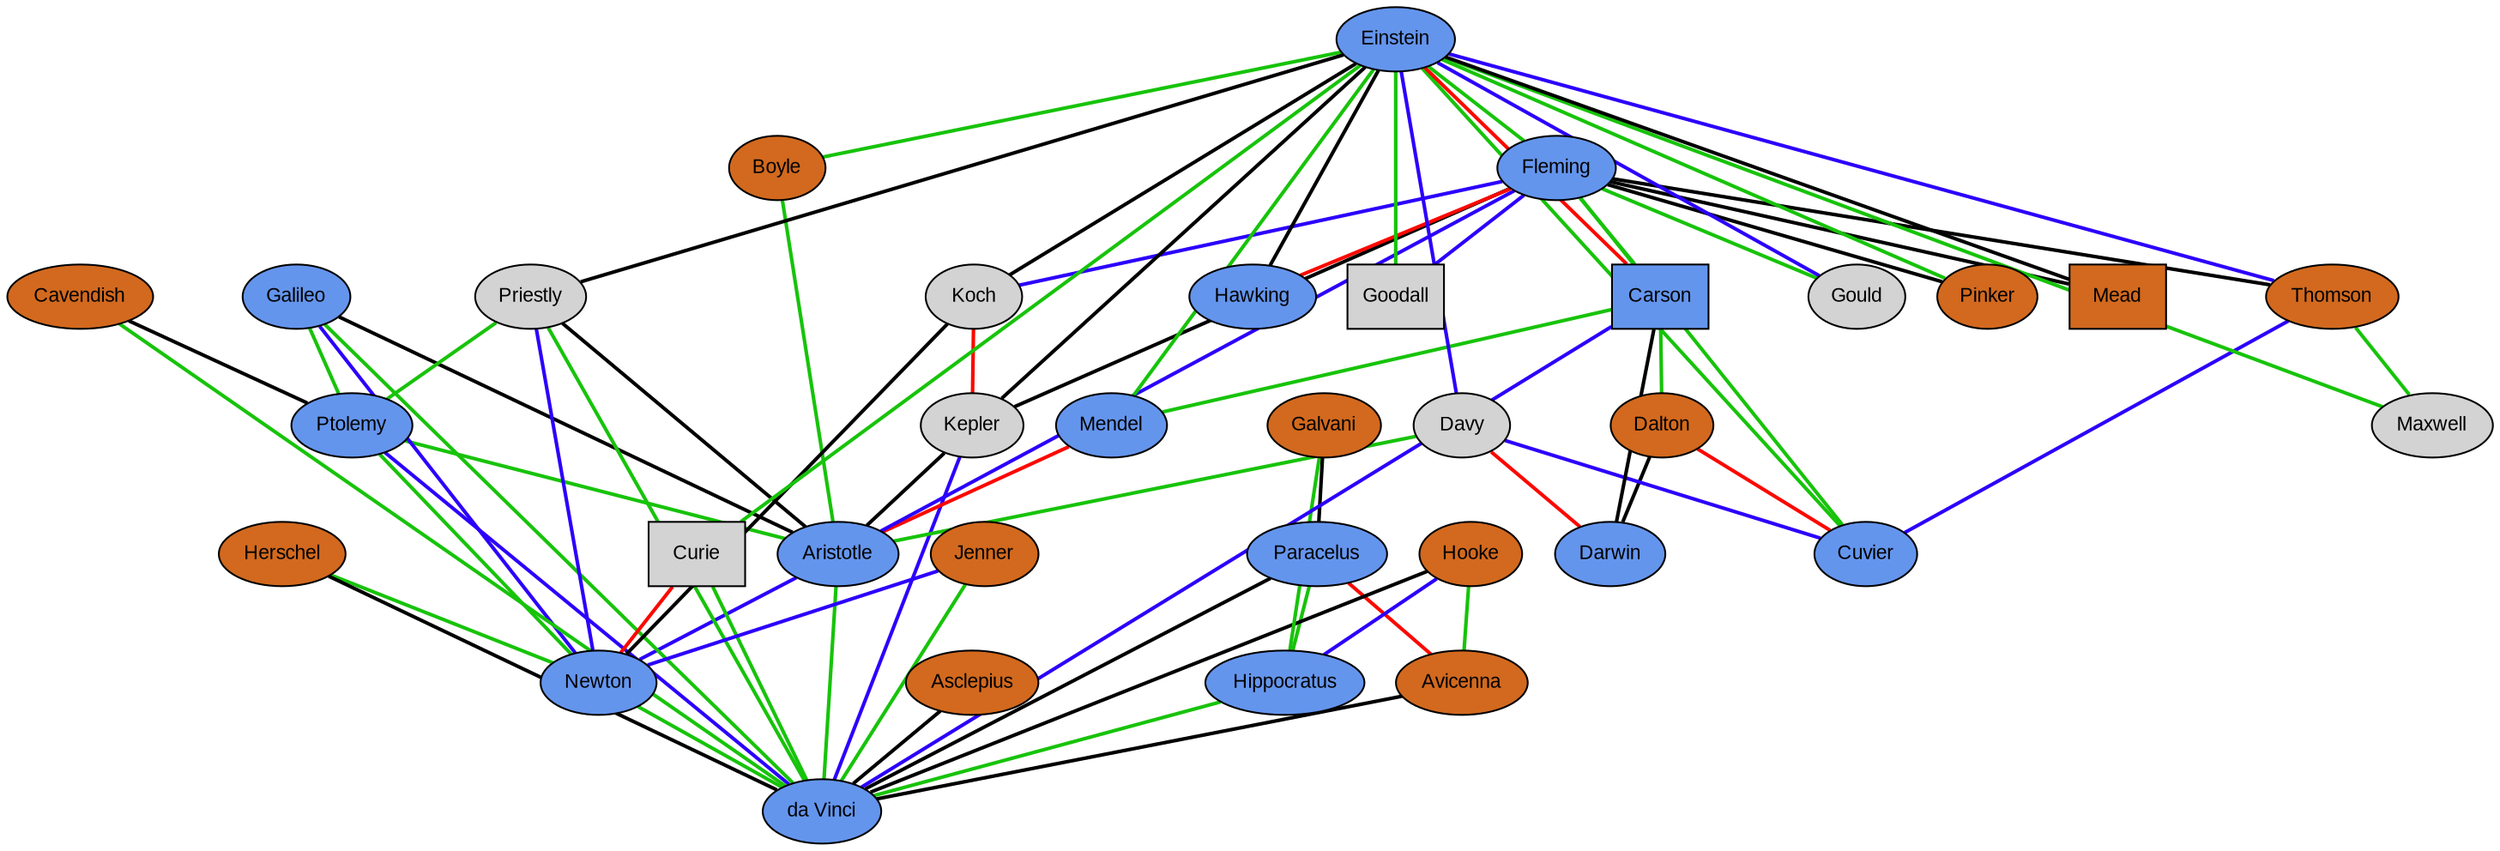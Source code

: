 graph G {
        graph [K=1.5,
                outputorder=edgesfirst,
                splines=line
        ];
        node [
                fontname=Arial,
                fontsize=11,
                style=filled
        ];
        edge [arrowhead=none,
                penwidth=2
        ];
        2       [
                pos="208.27,136.74",
                label="Newton",
                fillcolor="cornflowerblue"];
        1       [
                pos="164.11,110.71",
                label="da Vinci",
                fillcolor="cornflowerblue"];
        3       [
                pos="258.98,119.05",
                label="Aristotle",
                fillcolor="cornflowerblue"];
        4       [
                pos="181.51,140.94",
                label="Ptolemy",
                fillcolor="cornflowerblue"];
        5       [
                pos="87.531,95.613",
                label="Avicenna",
                fillcolor="chocolate"];
        6       [
                pos="54.791,91.192",
                label="Hippocratus",
                fillcolor="cornflowerblue"];
        7       [
                pos="67.938,64.789",
                label="Paracelus",
                fillcolor="cornflowerblue"];
        8       [
                pos="191.57,99.981",
                label="Galileo",
                fillcolor="cornflowerblue"];
        9       [
                pos="272.23,84.961",
                label="Kepler"];
        10      [
                pos="296.82,46.664",
                label="Boyle",
                fillcolor="chocolate"];
        11      [
                pos="71.66,126.35",
                label="Hooke",
                fillcolor="chocolate"];
        12      [
                pos="119.23,31.78",
                label="Asclepius",
                fillcolor="chocolate"];
        13      [
                pos="113.71,159.94",
                label="Cavendish",
                fillcolor="chocolate"];
        14      [
                pos="234.89,117.04",
                label="Priestly"];
        17      [
                pos="7,53.953",
                label="Galvani",
                fillcolor="chocolate"];
        18      [
                pos="143.47,170.23",
                label="Herschel",
                fillcolor="chocolate"];
        20      [
                pos="236.7,78.835",
                label="Curie",
                shape="rectangle"];
        22      [
                pos="165.08,189.45",
                label="Jenner",
                fillcolor="chocolate"];
        26      [
                pos="366.7,171.77",
                label="Dalton",
                fillcolor="chocolate"];
        24      [
                pos="381.86,121.9",
                label="Cuvier",
                fillcolor="cornflowerblue"];
        25      [
                pos="347.62,210.32",
                label="Darwin",
                fillcolor="cornflowerblue"];
        28      [
                pos="337.61,154.46",
                label="Davy"];
        29      [
                pos="305.69,167.17",
                label="Mendel",
                fillcolor="cornflowerblue"];
        30      [
                pos="382.06,54.67",
                label="Thomson",
                fillcolor="chocolate"];
        27      [
                pos="382.03,7",
                label="Maxwell"];
        31      [
                pos="294.28,104.25",
                label="Koch"];
        32      [
                pos="294.97,146.05",
                label="Carson",
                fillcolor="cornflowerblue",
                shape="rectangle"];
        33      [
                pos="358.49,98.825",
                label="Fleming",
                fillcolor="cornflowerblue"];
        15      [
                pos="413.16,97.708",
                label="Hawking",
                fillcolor="cornflowerblue"];
        16      [
                pos="411.3,141.54",
                label="Goodall",
                shape="rectangle"];
        19      [
                pos="429.87,114.57",
                label="Gould"];
        21      [
                pos="422.91,74.826",
                label="Pinker",
                fillcolor="chocolate"];
        23      [
                pos="405.25,41.362",
                label="Mead",
                fillcolor="chocolate",
                shape="rectangle"];
        34      [
                pos="341.76,92.651",
                label="Einstein",
                fillcolor="cornflowerblue"];
	2 -- 1 [color="#17c30a"];
	3 -- 2 [color="#2B00FC"];
	3 -- 1 [color="#17c30a"];
	4 -- 2 [color="#17c30a"];
	4 -- 1 [color="#2B00FC"];
	4 -- 3 [color="#17c30a"];
	5 -- 1;
	6 -- 1 [color="#17c30a"];
	7 -- 1;
	7 -- 5 [color="#FC0800"];
	7 -- 6 [color="#17c30a"];
	8 -- 2 [color="#2B00FC"];
	8 -- 1 [color="#17c30a"];
	8 -- 3;
	8 -- 4 [color="#17c30a"];
	9 -- 1 [color="#2B00FC"];
	9 -- 3;
	10 -- 3 [color="#17c30a"];
	11 -- 1;
	11 -- 5 [color="#17c30a"];
	11 -- 6 [color="#2B00FC"];
	12 -- 1;
	13 -- 1 [color="#17c30a"];
	13 -- 4;
	17 -- 6 [color="#17c30a"];
	17 -- 7;
	18 -- 2 [color="#17c30a"];
	18 -- 1;
	14 -- 2 [color="#2B00FC"];
	14 -- 1 [color="#17c30a"];
	14 -- 3;
	14 -- 4 [color="#17c30a"];
	20 -- 2 [color="#FC0800"];
	20 -- 1 [color="#17c30a"];
	22 -- 2 [color="#2B00FC"];
	22 -- 1 [color="#17c30a"];
	26 -- 24 [color="#FC0800"];
	26 -- 25;
	28 -- 3 [color="#17c30a"];
	28 -- 24 [color="#2B00FC"];
	28 -- 25 [color="#FC0800"];
	29 -- 3 [color="#FC0800"];
	30 -- 24 [color="#2B00FC"];
	30 -- 27 [color="#17c30a"];
	31 -- 2;
	31 -- 9[color="#FC0800"];
	32 -- 1 [color="#2B00FC"];
	32 -- 26 [color="#17c30a"];
	32 -- 25;
	32 -- 29 [color="#17c30a"];
	33 -- 3 [color="#2B00FC"];
	33 -- 9;
	33 -- 24 [color="#17c30a"];
	33 -- 30;
	33 -- 31 [color="#2B00FC"];
	33 -- 32 [color="#17c30a"];
	33 -- 15 [color="#FC0800"];
	33 -- 16 [color="#2B00FC"];
	33 -- 19 [color="#17c30a"];
	33 -- 21;
	33 -- 23;
	34 -- 9;
	34 -- 10 [color="#17c30a"];
	34 -- 14;
	34 -- 20 [color="#17c30a"];
	34 -- 24 [color="#17c30a"];
	34 -- 28 [color="#2B00FC"];
	34 -- 29 [color="#17c30a"];
	34 -- 30 [color="#2B00FC"];
	34 -- 27 [color="#17c30a"];
	34 -- 31;
	34 -- 32 [color="#FC0800"];
	34 -- 33 [color="#17c30a"];
	34 -- 15;
	34 -- 16 [color="#17c30a"];
	34 -- 19 [color="#2B00FC"];
	34 -- 21 [color="#17c30a"];
	34 -- 23;
}